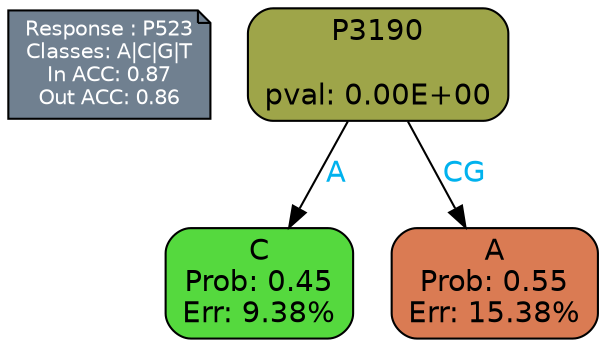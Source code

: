 digraph Tree {
node [shape=box, style="filled, rounded", color="black", fontname=helvetica] ;
graph [ranksep=equally, splines=polylines, bgcolor=transparent, dpi=600] ;
edge [fontname=helvetica] ;
LEGEND [label="Response : P523
Classes: A|C|G|T
In ACC: 0.87
Out ACC: 0.86
",shape=note,align=left,style=filled,fillcolor="slategray",fontcolor="white",fontsize=10];1 [label="P3190

pval: 0.00E+00", fillcolor="#9ea549"] ;
2 [label="C
Prob: 0.45
Err: 9.38%", fillcolor="#55d93e"] ;
3 [label="A
Prob: 0.55
Err: 15.38%", fillcolor="#da7b53"] ;
1 -> 2 [label="A",fontcolor=deepskyblue2] ;
1 -> 3 [label="CG",fontcolor=deepskyblue2] ;
{rank = same; 2;3;}{rank = same; LEGEND;1;}}